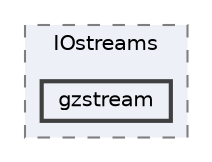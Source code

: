 digraph "src/OpenFOAM/db/IOstreams/gzstream"
{
 // LATEX_PDF_SIZE
  bgcolor="transparent";
  edge [fontname=Helvetica,fontsize=10,labelfontname=Helvetica,labelfontsize=10];
  node [fontname=Helvetica,fontsize=10,shape=box,height=0.2,width=0.4];
  compound=true
  subgraph clusterdir_466e4f5b4cc1582939ab4ceba36098d8 {
    graph [ bgcolor="#edf0f7", pencolor="grey50", label="IOstreams", fontname=Helvetica,fontsize=10 style="filled,dashed", URL="dir_466e4f5b4cc1582939ab4ceba36098d8.html",tooltip=""]
  dir_e8a834b376aa84887654d20d0cff66a1 [label="gzstream", fillcolor="#edf0f7", color="grey25", style="filled,bold", URL="dir_e8a834b376aa84887654d20d0cff66a1.html",tooltip=""];
  }
}
